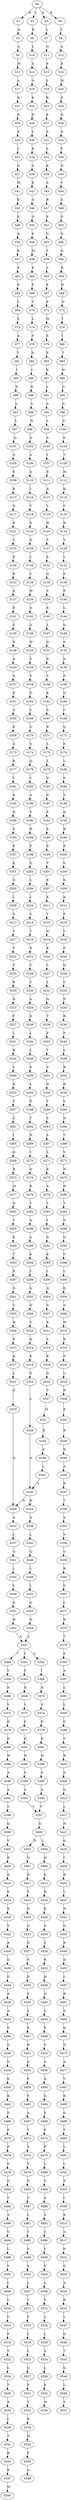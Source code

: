strict digraph  {
	S0 -> S1 [ label = R ];
	S0 -> S2 [ label = L ];
	S0 -> S3 [ label = E ];
	S0 -> S4 [ label = K ];
	S1 -> S5 [ label = A ];
	S2 -> S6 [ label = R ];
	S3 -> S7 [ label = L ];
	S4 -> S8 [ label = Y ];
	S5 -> S9 [ label = S ];
	S6 -> S10 [ label = L ];
	S7 -> S11 [ label = N ];
	S8 -> S12 [ label = A ];
	S9 -> S13 [ label = M ];
	S10 -> S14 [ label = S ];
	S11 -> S15 [ label = E ];
	S12 -> S16 [ label = E ];
	S13 -> S17 [ label = A ];
	S14 -> S18 [ label = Q ];
	S15 -> S19 [ label = L ];
	S16 -> S20 [ label = W ];
	S17 -> S21 [ label = R ];
	S18 -> S22 [ label = K ];
	S19 -> S23 [ label = R ];
	S20 -> S24 [ label = P ];
	S21 -> S25 [ label = R ];
	S22 -> S26 [ label = D ];
	S23 -> S27 [ label = E ];
	S24 -> S28 [ label = Q ];
	S25 -> S29 [ label = E ];
	S26 -> S30 [ label = L ];
	S27 -> S31 [ label = S ];
	S28 -> S32 [ label = N ];
	S29 -> S33 [ label = L ];
	S30 -> S34 [ label = K ];
	S31 -> S35 [ label = A ];
	S32 -> S36 [ label = F ];
	S33 -> S37 [ label = Q ];
	S34 -> S38 [ label = D ];
	S35 -> S39 [ label = K ];
	S36 -> S40 [ label = D ];
	S37 -> S41 [ label = M ];
	S38 -> S42 [ label = E ];
	S39 -> S43 [ label = S ];
	S40 -> S44 [ label = V ];
	S41 -> S45 [ label = E ];
	S42 -> S46 [ label = Q ];
	S43 -> S47 [ label = R ];
	S44 -> S48 [ label = S ];
	S45 -> S49 [ label = E ];
	S46 -> S50 [ label = Q ];
	S47 -> S51 [ label = E ];
	S48 -> S52 [ label = G ];
	S49 -> S53 [ label = A ];
	S50 -> S54 [ label = E ];
	S51 -> S55 [ label = G ];
	S52 -> S56 [ label = D ];
	S53 -> S57 [ label = K ];
	S54 -> S58 [ label = M ];
	S55 -> S59 [ label = T ];
	S56 -> S60 [ label = Q ];
	S57 -> S61 [ label = E ];
	S58 -> S62 [ label = K ];
	S59 -> S63 [ label = V ];
	S60 -> S64 [ label = R ];
	S61 -> S65 [ label = R ];
	S62 -> S66 [ label = E ];
	S63 -> S67 [ label = E ];
	S64 -> S68 [ label = R ];
	S65 -> S69 [ label = L ];
	S66 -> S70 [ label = V ];
	S67 -> S71 [ label = E ];
	S68 -> S72 [ label = Q ];
	S69 -> S73 [ label = E ];
	S70 -> S74 [ label = L ];
	S71 -> S75 [ label = M ];
	S72 -> S76 [ label = I ];
	S73 -> S77 [ label = A ];
	S74 -> S78 [ label = P ];
	S75 -> S79 [ label = E ];
	S76 -> S80 [ label = I ];
	S77 -> S81 [ label = T ];
	S78 -> S82 [ label = D ];
	S79 -> S83 [ label = E ];
	S80 -> S84 [ label = T ];
	S81 -> S85 [ label = I ];
	S82 -> S86 [ label = I ];
	S83 -> S87 [ label = K ];
	S84 -> S88 [ label = W ];
	S85 -> S89 [ label = N ];
	S86 -> S90 [ label = R ];
	S87 -> S91 [ label = L ];
	S88 -> S92 [ label = G ];
	S89 -> S93 [ label = L ];
	S90 -> S94 [ label = S ];
	S91 -> S95 [ label = A ];
	S92 -> S96 [ label = G ];
	S93 -> S97 [ label = L ];
	S94 -> S98 [ label = N ];
	S95 -> S99 [ label = A ];
	S96 -> S100 [ label = D ];
	S97 -> S101 [ label = Q ];
	S98 -> S102 [ label = Q ];
	S99 -> S103 [ label = S ];
	S100 -> S104 [ label = S ];
	S101 -> S105 [ label = G ];
	S102 -> S106 [ label = A ];
	S103 -> S107 [ label = I ];
	S104 -> S108 [ label = T ];
	S105 -> S109 [ label = E ];
	S106 -> S110 [ label = A ];
	S107 -> S111 [ label = E ];
	S108 -> S112 [ label = M ];
	S109 -> S113 [ label = R ];
	S110 -> S114 [ label = L ];
	S111 -> S115 [ label = A ];
	S112 -> S116 [ label = K ];
	S113 -> S117 [ label = D ];
	S114 -> S118 [ label = V ];
	S115 -> S119 [ label = L ];
	S116 -> S120 [ label = C ];
	S117 -> S121 [ label = E ];
	S118 -> S122 [ label = K ];
	S119 -> S123 [ label = H ];
	S120 -> S124 [ label = N ];
	S121 -> S125 [ label = L ];
	S122 -> S126 [ label = Q ];
	S123 -> S127 [ label = V ];
	S124 -> S128 [ label = V ];
	S125 -> S129 [ label = E ];
	S126 -> S130 [ label = L ];
	S127 -> S131 [ label = E ];
	S128 -> S132 [ label = L ];
	S129 -> S133 [ label = R ];
	S130 -> S134 [ label = C ];
	S131 -> S135 [ label = Q ];
	S132 -> S136 [ label = F ];
	S133 -> S137 [ label = A ];
	S134 -> S138 [ label = W ];
	S135 -> S139 [ label = S ];
	S136 -> S140 [ label = P ];
	S137 -> S141 [ label = R ];
	S138 -> S142 [ label = G ];
	S139 -> S143 [ label = E ];
	S140 -> S144 [ label = L ];
	S141 -> S145 [ label = S ];
	S142 -> S146 [ label = G ];
	S143 -> S147 [ label = L ];
	S144 -> S148 [ label = S ];
	S145 -> S149 [ label = K ];
	S146 -> S150 [ label = W ];
	S147 -> S151 [ label = Q ];
	S148 -> S152 [ label = G ];
	S149 -> S153 [ label = A ];
	S150 -> S154 [ label = S ];
	S151 -> S155 [ label = R ];
	S152 -> S156 [ label = Q ];
	S153 -> S157 [ label = A ];
	S154 -> S158 [ label = P ];
	S155 -> S159 [ label = V ];
	S156 -> S160 [ label = P ];
	S157 -> S161 [ label = E ];
	S158 -> S162 [ label = D ];
	S159 -> S163 [ label = K ];
	S160 -> S164 [ label = Q ];
	S161 -> S165 [ label = G ];
	S162 -> S166 [ label = S ];
	S163 -> S167 [ label = S ];
	S164 -> S168 [ label = I ];
	S165 -> S169 [ label = E ];
	S166 -> S170 [ label = G ];
	S167 -> S171 [ label = R ];
	S168 -> S172 [ label = Q ];
	S169 -> S173 [ label = A ];
	S170 -> S174 [ label = G ];
	S171 -> S175 [ label = L ];
	S172 -> S176 [ label = F ];
	S173 -> S177 [ label = R ];
	S174 -> S178 [ label = Q ];
	S175 -> S179 [ label = L ];
	S176 -> S180 [ label = L ];
	S177 -> S181 [ label = L ];
	S178 -> S182 [ label = C ];
	S179 -> S183 [ label = D ];
	S180 -> S184 [ label = G ];
	S181 -> S185 [ label = K ];
	S182 -> S186 [ label = A ];
	S183 -> S187 [ label = G ];
	S184 -> S188 [ label = S ];
	S185 -> S189 [ label = Q ];
	S186 -> S190 [ label = P ];
	S187 -> S191 [ label = E ];
	S188 -> S192 [ label = Q ];
	S189 -> S193 [ label = S ];
	S190 -> S194 [ label = H ];
	S191 -> S195 [ label = E ];
	S192 -> S196 [ label = R ];
	S193 -> S197 [ label = E ];
	S194 -> S198 [ label = P ];
	S195 -> S199 [ label = K ];
	S196 -> S200 [ label = E ];
	S197 -> S201 [ label = K ];
	S198 -> S202 [ label = Q ];
	S199 -> S203 [ label = V ];
	S200 -> S204 [ label = G ];
	S201 -> S205 [ label = G ];
	S202 -> S206 [ label = L ];
	S203 -> S207 [ label = E ];
	S204 -> S208 [ label = E ];
	S205 -> S209 [ label = L ];
	S206 -> S210 [ label = L ];
	S207 -> S211 [ label = K ];
	S208 -> S212 [ label = E ];
	S209 -> S213 [ label = D ];
	S210 -> S214 [ label = S ];
	S211 -> S215 [ label = T ];
	S212 -> S216 [ label = F ];
	S213 -> S217 [ label = T ];
	S214 -> S218 [ label = T ];
	S215 -> S219 [ label = Q ];
	S216 -> S220 [ label = L ];
	S217 -> S221 [ label = V ];
	S218 -> S222 [ label = R ];
	S219 -> S223 [ label = K ];
	S220 -> S224 [ label = E ];
	S221 -> S225 [ label = T ];
	S222 -> S226 [ label = C ];
	S223 -> S227 [ label = L ];
	S224 -> S228 [ label = Q ];
	S225 -> S229 [ label = R ];
	S226 -> S230 [ label = C ];
	S227 -> S231 [ label = L ];
	S228 -> S232 [ label = C ];
	S229 -> S233 [ label = N ];
	S230 -> S234 [ label = A ];
	S231 -> S235 [ label = Q ];
	S232 -> S236 [ label = D ];
	S233 -> S237 [ label = F ];
	S234 -> S238 [ label = D ];
	S235 -> S239 [ label = T ];
	S236 -> S240 [ label = R ];
	S237 -> S241 [ label = L ];
	S238 -> S242 [ label = L ];
	S239 -> S243 [ label = F ];
	S240 -> S244 [ label = P ];
	S241 -> S245 [ label = K ];
	S242 -> S246 [ label = L ];
	S243 -> S247 [ label = T ];
	S244 -> S248 [ label = L ];
	S245 -> S249 [ label = L ];
	S246 -> S250 [ label = K ];
	S247 -> S251 [ label = S ];
	S248 -> S252 [ label = R ];
	S249 -> S253 [ label = K ];
	S250 -> S254 [ label = L ];
	S251 -> S255 [ label = N ];
	S252 -> S256 [ label = H ];
	S253 -> S257 [ label = T ];
	S254 -> S258 [ label = R ];
	S255 -> S259 [ label = Y ];
	S256 -> S260 [ label = L ];
	S257 -> S261 [ label = S ];
	S258 -> S262 [ label = T ];
	S259 -> S263 [ label = S ];
	S260 -> S264 [ label = H ];
	S261 -> S265 [ label = I ];
	S262 -> S266 [ label = N ];
	S263 -> S267 [ label = S ];
	S264 -> S268 [ label = T ];
	S265 -> S269 [ label = D ];
	S266 -> S270 [ label = I ];
	S267 -> S271 [ label = L ];
	S268 -> S272 [ label = V ];
	S269 -> S273 [ label = R ];
	S270 -> S274 [ label = D ];
	S271 -> S275 [ label = K ];
	S272 -> S276 [ label = N ];
	S273 -> S277 [ label = M ];
	S274 -> S278 [ label = R ];
	S275 -> S279 [ label = A ];
	S276 -> S280 [ label = H ];
	S277 -> S281 [ label = Q ];
	S278 -> S282 [ label = T ];
	S279 -> S283 [ label = L ];
	S280 -> S284 [ label = T ];
	S281 -> S285 [ label = V ];
	S282 -> S286 [ label = Q ];
	S283 -> S287 [ label = I ];
	S284 -> S288 [ label = S ];
	S285 -> S289 [ label = K ];
	S286 -> S290 [ label = A ];
	S287 -> S291 [ label = D ];
	S288 -> S292 [ label = G ];
	S289 -> S293 [ label = T ];
	S290 -> S294 [ label = K ];
	S291 -> S295 [ label = K ];
	S292 -> S296 [ label = V ];
	S293 -> S297 [ label = R ];
	S294 -> S298 [ label = T ];
	S295 -> S299 [ label = I ];
	S296 -> S300 [ label = L ];
	S297 -> S301 [ label = D ];
	S298 -> S302 [ label = K ];
	S299 -> S303 [ label = Q ];
	S300 -> S304 [ label = Q ];
	S301 -> S305 [ label = V ];
	S302 -> S306 [ label = D ];
	S303 -> S307 [ label = G ];
	S304 -> S308 [ label = S ];
	S305 -> S309 [ label = H ];
	S306 -> S310 [ label = V ];
	S307 -> S311 [ label = K ];
	S308 -> S312 [ label = M ];
	S309 -> S313 [ label = E ];
	S310 -> S314 [ label = H ];
	S311 -> S315 [ label = S ];
	S312 -> S316 [ label = K ];
	S313 -> S317 [ label = K ];
	S314 -> S318 [ label = E ];
	S315 -> S319 [ label = K ];
	S316 -> S320 [ label = P ];
	S317 -> S321 [ label = L ];
	S318 -> S322 [ label = K ];
	S319 -> S323 [ label = D ];
	S320 -> S324 [ label = L ];
	S321 -> S325 [ label = G ];
	S322 -> S326 [ label = L ];
	S323 -> S327 [ label = V ];
	S324 -> S328 [ label = R ];
	S325 -> S329 [ label = Q ];
	S326 -> S330 [ label = G ];
	S327 -> S331 [ label = H ];
	S328 -> S332 [ label = K ];
	S329 -> S333 [ label = G ];
	S330 -> S329 [ label = Q ];
	S330 -> S334 [ label = H ];
	S331 -> S335 [ label = E ];
	S332 -> S336 [ label = R ];
	S333 -> S337 [ label = L ];
	S334 -> S338 [ label = G ];
	S335 -> S339 [ label = K ];
	S336 -> S340 [ label = R ];
	S337 -> S341 [ label = Q ];
	S338 -> S342 [ label = L ];
	S339 -> S343 [ label = L ];
	S340 -> S344 [ label = A ];
	S341 -> S345 [ label = L ];
	S342 -> S346 [ label = Q ];
	S343 -> S330 [ label = G ];
	S344 -> S347 [ label = P ];
	S345 -> S348 [ label = L ];
	S346 -> S349 [ label = L ];
	S347 -> S350 [ label = T ];
	S348 -> S351 [ label = G ];
	S349 -> S352 [ label = L ];
	S350 -> S353 [ label = A ];
	S351 -> S354 [ label = H ];
	S352 -> S355 [ label = G ];
	S353 -> S356 [ label = V ];
	S354 -> S357 [ label = A ];
	S355 -> S358 [ label = H ];
	S356 -> S359 [ label = G ];
	S357 -> S360 [ label = I ];
	S357 -> S361 [ label = V ];
	S357 -> S362 [ label = L ];
	S358 -> S357 [ label = A ];
	S359 -> S363 [ label = R ];
	S360 -> S364 [ label = V ];
	S361 -> S365 [ label = V ];
	S362 -> S366 [ label = I ];
	S363 -> S367 [ label = G ];
	S364 -> S368 [ label = N ];
	S365 -> S369 [ label = N ];
	S366 -> S370 [ label = N ];
	S367 -> S371 [ label = L ];
	S368 -> S372 [ label = V ];
	S369 -> S373 [ label = V ];
	S370 -> S374 [ label = V ];
	S371 -> S375 [ label = H ];
	S372 -> S376 [ label = D ];
	S373 -> S377 [ label = E ];
	S374 -> S378 [ label = E ];
	S375 -> S379 [ label = T ];
	S376 -> S380 [ label = D ];
	S377 -> S381 [ label = D ];
	S378 -> S382 [ label = D ];
	S379 -> S383 [ label = P ];
	S380 -> S384 [ label = W ];
	S381 -> S385 [ label = W ];
	S382 -> S386 [ label = W ];
	S383 -> S387 [ label = A ];
	S384 -> S388 [ label = A ];
	S385 -> S389 [ label = S ];
	S386 -> S390 [ label = S ];
	S387 -> S391 [ label = L ];
	S388 -> S392 [ label = A ];
	S389 -> S393 [ label = A ];
	S390 -> S394 [ label = A ];
	S391 -> S395 [ label = L ];
	S392 -> S396 [ label = Y ];
	S393 -> S397 [ label = Y ];
	S394 -> S397 [ label = Y ];
	S395 -> S398 [ label = G ];
	S396 -> S399 [ label = Q ];
	S397 -> S400 [ label = Q ];
	S398 -> S401 [ label = V ];
	S399 -> S402 [ label = V ];
	S400 -> S403 [ label = D ];
	S400 -> S404 [ label = L ];
	S401 -> S405 [ label = R ];
	S402 -> S406 [ label = R ];
	S403 -> S407 [ label = Q ];
	S404 -> S408 [ label = N ];
	S405 -> S409 [ label = S ];
	S406 -> S410 [ label = K ];
	S407 -> S411 [ label = D ];
	S408 -> S412 [ label = K ];
	S409 -> S413 [ label = Q ];
	S410 -> S414 [ label = E ];
	S411 -> S415 [ label = P ];
	S412 -> S416 [ label = D ];
	S413 -> S417 [ label = L ];
	S414 -> S418 [ label = K ];
	S415 -> S419 [ label = D ];
	S416 -> S420 [ label = K ];
	S417 -> S421 [ label = N ];
	S418 -> S422 [ label = S ];
	S419 -> S423 [ label = Q ];
	S420 -> S424 [ label = G ];
	S421 -> S425 [ label = Q ];
	S422 -> S426 [ label = A ];
	S423 -> S427 [ label = D ];
	S424 -> S428 [ label = S ];
	S425 -> S429 [ label = I ];
	S426 -> S430 [ label = G ];
	S427 -> S431 [ label = P ];
	S428 -> S432 [ label = R ];
	S429 -> S433 [ label = R ];
	S430 -> S434 [ label = G ];
	S431 -> S435 [ label = D ];
	S432 -> S436 [ label = H ];
	S433 -> S437 [ label = L ];
	S434 -> S438 [ label = A ];
	S435 -> S439 [ label = P ];
	S436 -> S440 [ label = Q ];
	S437 -> S441 [ label = H ];
	S438 -> S442 [ label = A ];
	S439 -> S443 [ label = S ];
	S440 -> S444 [ label = S ];
	S441 -> S445 [ label = Q ];
	S442 -> S446 [ label = S ];
	S443 -> S447 [ label = R ];
	S444 -> S448 [ label = P ];
	S445 -> S449 [ label = K ];
	S446 -> S450 [ label = G ];
	S447 -> S451 [ label = H ];
	S448 -> S452 [ label = S ];
	S449 -> S453 [ label = E ];
	S450 -> S454 [ label = G ];
	S451 -> S455 [ label = A ];
	S452 -> S456 [ label = G ];
	S453 -> S457 [ label = L ];
	S454 -> S458 [ label = K ];
	S455 -> S459 [ label = P ];
	S456 -> S460 [ label = A ];
	S457 -> S461 [ label = R ];
	S458 -> S462 [ label = K ];
	S459 -> S463 [ label = F ];
	S460 -> S464 [ label = A ];
	S461 -> S465 [ label = Q ];
	S462 -> S466 [ label = D ];
	S463 -> S467 [ label = A ];
	S464 -> S468 [ label = E ];
	S465 -> S469 [ label = Q ];
	S466 -> S470 [ label = F ];
	S467 -> S471 [ label = T ];
	S468 -> S472 [ label = E ];
	S469 -> S473 [ label = Q ];
	S470 -> S474 [ label = P ];
	S471 -> S475 [ label = S ];
	S472 -> S476 [ label = P ];
	S473 -> S477 [ label = A ];
	S474 -> S478 [ label = F ];
	S475 -> S479 [ label = V ];
	S476 -> S480 [ label = L ];
	S477 -> S481 [ label = V ];
	S478 -> S482 [ label = G ];
	S479 -> S483 [ label = G ];
	S480 -> S484 [ label = G ];
	S481 -> S485 [ label = K ];
	S482 -> S486 [ label = T ];
	S483 -> S487 [ label = V ];
	S484 -> S488 [ label = A ];
	S485 -> S489 [ label = Q ];
	S486 -> S490 [ label = A ];
	S487 -> S491 [ label = L ];
	S488 -> S492 [ label = A ];
	S489 -> S493 [ label = F ];
	S490 -> S494 [ label = V ];
	S491 -> S495 [ label = T ];
	S492 -> S496 [ label = C ];
	S493 -> S497 [ label = L ];
	S494 -> S498 [ label = L ];
	S495 -> S499 [ label = S ];
	S496 -> S500 [ label = L ];
	S497 -> S501 [ label = L ];
	S498 -> S502 [ label = V ];
	S499 -> S503 [ label = S ];
	S500 -> S504 [ label = V ];
	S501 -> S505 [ label = E ];
	S502 -> S506 [ label = L ];
	S503 -> S507 [ label = L ];
	S504 -> S508 [ label = L ];
	S505 -> S509 [ label = I ];
	S506 -> S510 [ label = L ];
	S507 -> S511 [ label = L ];
	S508 -> S512 [ label = V ];
	S509 -> S513 [ label = R ];
	S510 -> S514 [ label = C ];
	S511 -> S515 [ label = V ];
	S512 -> S516 [ label = A ];
	S513 -> S517 [ label = S ];
	S514 -> S518 [ label = F ];
	S515 -> S519 [ label = L ];
	S516 -> S520 [ label = L ];
	S517 -> S521 [ label = N ];
	S518 -> S522 [ label = T ];
	S519 -> S523 [ label = L ];
	S520 -> S524 [ label = A ];
	S521 -> S525 [ label = Q ];
	S522 -> S526 [ label = L ];
	S523 -> S527 [ label = Q ];
	S524 -> S528 [ label = L ];
	S525 -> S529 [ label = A ];
	S526 -> S530 [ label = T ];
	S527 -> S531 [ label = P ];
	S528 -> S532 [ label = K ];
	S529 -> S533 [ label = K ];
	S530 -> S534 [ label = A ];
	S531 -> S535 [ label = T ];
	S532 -> S536 [ label = M ];
	S533 -> S537 [ label = L ];
	S534 -> S538 [ label = L ];
	S535 -> S539 [ label = K ];
	S537 -> S540 [ label = Q ];
	S538 -> S541 [ label = T ];
	S539 -> S542 [ label = M ];
	S540 -> S543 [ label = T ];
	S541 -> S544 [ label = R ];
	S542 -> S545 [ label = E ];
	S543 -> S546 [ label = Q ];
	S544 -> S547 [ label = K ];
	S545 -> S548 [ label = A ];
	S546 -> S549 [ label = L ];
	S547 -> S550 [ label = M ];
	S549 -> S551 [ label = S ];
}
